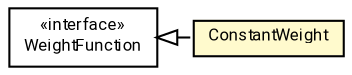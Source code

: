 #!/usr/local/bin/dot
#
# Class diagram 
# Generated by UMLGraph version R5_7_2-60-g0e99a6 (http://www.spinellis.gr/umlgraph/)
#

digraph G {
	graph [fontnames="svg"]
	edge [fontname="Roboto",fontsize=7,labelfontname="Roboto",labelfontsize=7,color="black"];
	node [fontname="Roboto",fontcolor="black",fontsize=8,shape=plaintext,margin=0,width=0,height=0];
	nodesep=0.15;
	ranksep=0.25;
	rankdir=LR;
	// de.lmu.ifi.dbs.elki.math.linearalgebra.pca.weightfunctions.WeightFunction
	c2837162 [label=<<table title="de.lmu.ifi.dbs.elki.math.linearalgebra.pca.weightfunctions.WeightFunction" border="0" cellborder="1" cellspacing="0" cellpadding="2" href="WeightFunction.html" target="_parent">
		<tr><td><table border="0" cellspacing="0" cellpadding="1">
		<tr><td align="center" balign="center"> &#171;interface&#187; </td></tr>
		<tr><td align="center" balign="center"> <font face="Roboto">WeightFunction</font> </td></tr>
		</table></td></tr>
		</table>>, URL="WeightFunction.html"];
	// de.lmu.ifi.dbs.elki.math.linearalgebra.pca.weightfunctions.ConstantWeight
	c2837165 [label=<<table title="de.lmu.ifi.dbs.elki.math.linearalgebra.pca.weightfunctions.ConstantWeight" border="0" cellborder="1" cellspacing="0" cellpadding="2" bgcolor="lemonChiffon" href="ConstantWeight.html" target="_parent">
		<tr><td><table border="0" cellspacing="0" cellpadding="1">
		<tr><td align="center" balign="center"> <font face="Roboto">ConstantWeight</font> </td></tr>
		</table></td></tr>
		</table>>, URL="ConstantWeight.html"];
	// de.lmu.ifi.dbs.elki.math.linearalgebra.pca.weightfunctions.ConstantWeight implements de.lmu.ifi.dbs.elki.math.linearalgebra.pca.weightfunctions.WeightFunction
	c2837162 -> c2837165 [arrowtail=empty,style=dashed,dir=back,weight=9];
}

